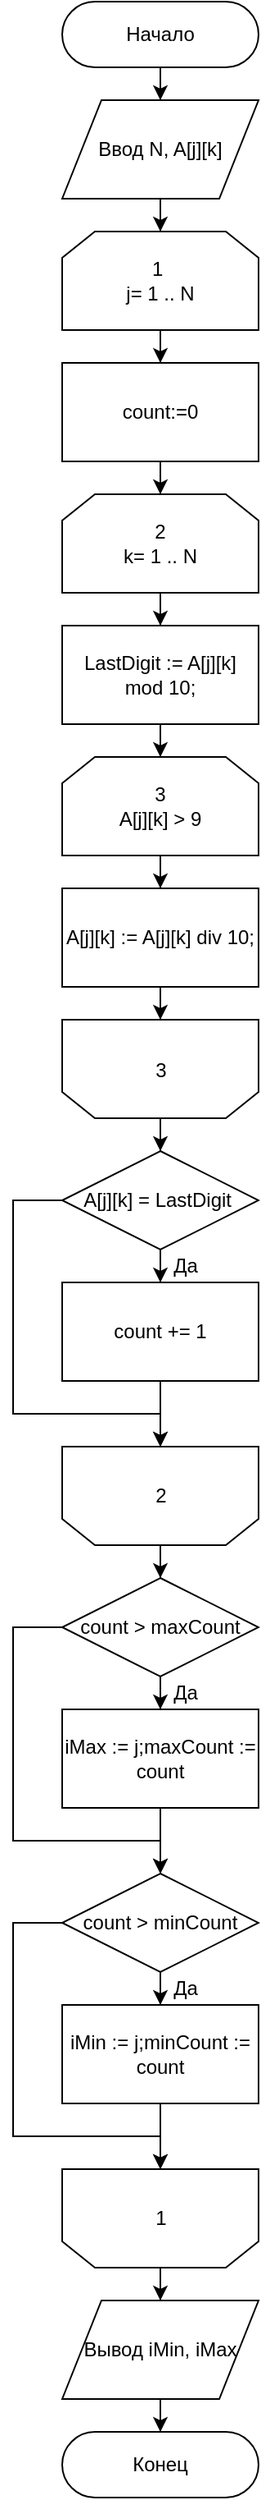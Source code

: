 <mxfile version="12.4.3" type="device" pages="1"><diagram id="rqieO92Bc8QhKkHwIaOr" name="Page-1"><mxGraphModel dx="1564" dy="1334" grid="1" gridSize="10" guides="1" tooltips="1" connect="1" arrows="1" fold="1" page="1" pageScale="1" pageWidth="826" pageHeight="1169" math="0" shadow="0"><root><mxCell id="0"/><mxCell id="1" parent="0"/><mxCell id="HPQVZLT-_fNwMl1_vdYO-49" style="edgeStyle=orthogonalEdgeStyle;rounded=0;orthogonalLoop=1;jettySize=auto;html=1;entryX=0.5;entryY=0;entryDx=0;entryDy=0;" edge="1" parent="1" source="HPQVZLT-_fNwMl1_vdYO-1" target="HPQVZLT-_fNwMl1_vdYO-3"><mxGeometry relative="1" as="geometry"/></mxCell><mxCell id="HPQVZLT-_fNwMl1_vdYO-1" value="Начало" style="rounded=1;whiteSpace=wrap;html=1;arcSize=50;" vertex="1" parent="1"><mxGeometry x="360" y="40" width="120" height="40" as="geometry"/></mxCell><mxCell id="HPQVZLT-_fNwMl1_vdYO-48" style="edgeStyle=orthogonalEdgeStyle;rounded=0;orthogonalLoop=1;jettySize=auto;html=1;entryX=0.5;entryY=0;entryDx=0;entryDy=0;" edge="1" parent="1" source="HPQVZLT-_fNwMl1_vdYO-3" target="HPQVZLT-_fNwMl1_vdYO-5"><mxGeometry relative="1" as="geometry"/></mxCell><mxCell id="HPQVZLT-_fNwMl1_vdYO-3" value="Ввод N, A[j][k]" style="shape=parallelogram;perimeter=parallelogramPerimeter;whiteSpace=wrap;html=1;" vertex="1" parent="1"><mxGeometry x="360" y="100" width="120" height="60" as="geometry"/></mxCell><mxCell id="HPQVZLT-_fNwMl1_vdYO-47" style="edgeStyle=orthogonalEdgeStyle;rounded=0;orthogonalLoop=1;jettySize=auto;html=1;entryX=0.5;entryY=0;entryDx=0;entryDy=0;" edge="1" parent="1" source="HPQVZLT-_fNwMl1_vdYO-5" target="HPQVZLT-_fNwMl1_vdYO-6"><mxGeometry relative="1" as="geometry"/></mxCell><mxCell id="HPQVZLT-_fNwMl1_vdYO-5" value="1&amp;nbsp;&lt;br&gt;j= 1 .. N" style="shape=loopLimit;whiteSpace=wrap;html=1;" vertex="1" parent="1"><mxGeometry x="360" y="180" width="120" height="60" as="geometry"/></mxCell><mxCell id="HPQVZLT-_fNwMl1_vdYO-46" style="edgeStyle=orthogonalEdgeStyle;rounded=0;orthogonalLoop=1;jettySize=auto;html=1;" edge="1" parent="1" source="HPQVZLT-_fNwMl1_vdYO-6" target="HPQVZLT-_fNwMl1_vdYO-7"><mxGeometry relative="1" as="geometry"/></mxCell><mxCell id="HPQVZLT-_fNwMl1_vdYO-6" value="count:=0" style="rounded=0;whiteSpace=wrap;html=1;" vertex="1" parent="1"><mxGeometry x="360" y="260" width="120" height="60" as="geometry"/></mxCell><mxCell id="HPQVZLT-_fNwMl1_vdYO-44" style="edgeStyle=orthogonalEdgeStyle;rounded=0;orthogonalLoop=1;jettySize=auto;html=1;entryX=0.5;entryY=0;entryDx=0;entryDy=0;" edge="1" parent="1" source="HPQVZLT-_fNwMl1_vdYO-7" target="HPQVZLT-_fNwMl1_vdYO-8"><mxGeometry relative="1" as="geometry"/></mxCell><mxCell id="HPQVZLT-_fNwMl1_vdYO-7" value="2&lt;br&gt;k= 1 .. N" style="shape=loopLimit;whiteSpace=wrap;html=1;" vertex="1" parent="1"><mxGeometry x="360" y="340" width="120" height="60" as="geometry"/></mxCell><mxCell id="HPQVZLT-_fNwMl1_vdYO-43" style="edgeStyle=orthogonalEdgeStyle;rounded=0;orthogonalLoop=1;jettySize=auto;html=1;" edge="1" parent="1" source="HPQVZLT-_fNwMl1_vdYO-8" target="HPQVZLT-_fNwMl1_vdYO-9"><mxGeometry relative="1" as="geometry"/></mxCell><mxCell id="HPQVZLT-_fNwMl1_vdYO-8" value="LastDigit := A[j][k] mod 10;" style="rounded=0;whiteSpace=wrap;html=1;" vertex="1" parent="1"><mxGeometry x="360" y="420" width="120" height="60" as="geometry"/></mxCell><mxCell id="HPQVZLT-_fNwMl1_vdYO-42" style="edgeStyle=orthogonalEdgeStyle;rounded=0;orthogonalLoop=1;jettySize=auto;html=1;entryX=0.5;entryY=0;entryDx=0;entryDy=0;" edge="1" parent="1" source="HPQVZLT-_fNwMl1_vdYO-9" target="HPQVZLT-_fNwMl1_vdYO-10"><mxGeometry relative="1" as="geometry"/></mxCell><mxCell id="HPQVZLT-_fNwMl1_vdYO-9" value="&lt;div&gt;&lt;span&gt;3&lt;/span&gt;&lt;/div&gt;A[j][k] &amp;gt; 9" style="shape=loopLimit;whiteSpace=wrap;html=1;align=center;" vertex="1" parent="1"><mxGeometry x="360" y="500" width="120" height="60" as="geometry"/></mxCell><mxCell id="HPQVZLT-_fNwMl1_vdYO-41" style="edgeStyle=orthogonalEdgeStyle;rounded=0;orthogonalLoop=1;jettySize=auto;html=1;entryX=0.5;entryY=1;entryDx=0;entryDy=0;" edge="1" parent="1" source="HPQVZLT-_fNwMl1_vdYO-10" target="HPQVZLT-_fNwMl1_vdYO-11"><mxGeometry relative="1" as="geometry"/></mxCell><mxCell id="HPQVZLT-_fNwMl1_vdYO-10" value="A[j][k] := A[j][k] div 10;" style="rounded=0;whiteSpace=wrap;html=1;" vertex="1" parent="1"><mxGeometry x="360" y="580" width="120" height="60" as="geometry"/></mxCell><mxCell id="HPQVZLT-_fNwMl1_vdYO-40" style="edgeStyle=orthogonalEdgeStyle;rounded=0;orthogonalLoop=1;jettySize=auto;html=1;entryX=0.5;entryY=0;entryDx=0;entryDy=0;" edge="1" parent="1" source="HPQVZLT-_fNwMl1_vdYO-11" target="HPQVZLT-_fNwMl1_vdYO-13"><mxGeometry relative="1" as="geometry"/></mxCell><mxCell id="HPQVZLT-_fNwMl1_vdYO-11" value="" style="shape=loopLimit;whiteSpace=wrap;html=1;rotation=-180;" vertex="1" parent="1"><mxGeometry x="360" y="660" width="120" height="60" as="geometry"/></mxCell><mxCell id="HPQVZLT-_fNwMl1_vdYO-12" value="&lt;span style=&quot;white-space: normal ; background-color: rgb(255 , 255 , 255)&quot;&gt;3&lt;/span&gt;" style="text;html=1;align=center;verticalAlign=middle;resizable=0;points=[];;autosize=1;" vertex="1" parent="1"><mxGeometry x="410" y="680.5" width="20" height="20" as="geometry"/></mxCell><mxCell id="HPQVZLT-_fNwMl1_vdYO-15" style="edgeStyle=orthogonalEdgeStyle;rounded=0;orthogonalLoop=1;jettySize=auto;html=1;entryX=0.5;entryY=0;entryDx=0;entryDy=0;" edge="1" parent="1" source="HPQVZLT-_fNwMl1_vdYO-13" target="HPQVZLT-_fNwMl1_vdYO-14"><mxGeometry relative="1" as="geometry"/></mxCell><mxCell id="HPQVZLT-_fNwMl1_vdYO-19" style="edgeStyle=orthogonalEdgeStyle;rounded=0;orthogonalLoop=1;jettySize=auto;html=1;entryX=0.5;entryY=1;entryDx=0;entryDy=0;" edge="1" parent="1" source="HPQVZLT-_fNwMl1_vdYO-13" target="HPQVZLT-_fNwMl1_vdYO-17"><mxGeometry relative="1" as="geometry"><mxPoint x="420" y="910" as="targetPoint"/><Array as="points"><mxPoint x="330" y="770"/><mxPoint x="330" y="900"/><mxPoint x="420" y="900"/></Array></mxGeometry></mxCell><mxCell id="HPQVZLT-_fNwMl1_vdYO-13" value="A[j][k] = LastDigit&amp;nbsp;" style="rhombus;whiteSpace=wrap;html=1;" vertex="1" parent="1"><mxGeometry x="360" y="740" width="120" height="60" as="geometry"/></mxCell><mxCell id="HPQVZLT-_fNwMl1_vdYO-21" style="edgeStyle=orthogonalEdgeStyle;rounded=0;orthogonalLoop=1;jettySize=auto;html=1;entryX=0.5;entryY=1;entryDx=0;entryDy=0;" edge="1" parent="1" source="HPQVZLT-_fNwMl1_vdYO-14" target="HPQVZLT-_fNwMl1_vdYO-17"><mxGeometry relative="1" as="geometry"/></mxCell><mxCell id="HPQVZLT-_fNwMl1_vdYO-14" value="&lt;span style=&quot;white-space: normal&quot;&gt;count += 1&lt;/span&gt;" style="rounded=0;whiteSpace=wrap;html=1;" vertex="1" parent="1"><mxGeometry x="360" y="820" width="120" height="60" as="geometry"/></mxCell><mxCell id="HPQVZLT-_fNwMl1_vdYO-16" value="Да" style="text;html=1;align=center;verticalAlign=middle;resizable=0;points=[];;autosize=1;" vertex="1" parent="1"><mxGeometry x="420" y="800" width="30" height="20" as="geometry"/></mxCell><mxCell id="HPQVZLT-_fNwMl1_vdYO-34" style="edgeStyle=orthogonalEdgeStyle;rounded=0;orthogonalLoop=1;jettySize=auto;html=1;entryX=0.5;entryY=0;entryDx=0;entryDy=0;" edge="1" parent="1" source="HPQVZLT-_fNwMl1_vdYO-17" target="HPQVZLT-_fNwMl1_vdYO-23"><mxGeometry relative="1" as="geometry"/></mxCell><mxCell id="HPQVZLT-_fNwMl1_vdYO-17" value="" style="shape=loopLimit;whiteSpace=wrap;html=1;rotation=-180;" vertex="1" parent="1"><mxGeometry x="360" y="920" width="120" height="60" as="geometry"/></mxCell><mxCell id="HPQVZLT-_fNwMl1_vdYO-18" value="2" style="text;html=1;align=center;verticalAlign=middle;resizable=0;points=[];;autosize=1;" vertex="1" parent="1"><mxGeometry x="410" y="940" width="20" height="20" as="geometry"/></mxCell><mxCell id="HPQVZLT-_fNwMl1_vdYO-22" style="edgeStyle=orthogonalEdgeStyle;rounded=0;orthogonalLoop=1;jettySize=auto;html=1;entryX=0.5;entryY=0;entryDx=0;entryDy=0;" edge="1" source="HPQVZLT-_fNwMl1_vdYO-23" target="HPQVZLT-_fNwMl1_vdYO-24" parent="1"><mxGeometry relative="1" as="geometry"/></mxCell><mxCell id="HPQVZLT-_fNwMl1_vdYO-23" value="count &amp;gt; maxCount" style="rhombus;whiteSpace=wrap;html=1;" vertex="1" parent="1"><mxGeometry x="360" y="1000" width="120" height="60" as="geometry"/></mxCell><mxCell id="HPQVZLT-_fNwMl1_vdYO-32" style="edgeStyle=orthogonalEdgeStyle;rounded=0;orthogonalLoop=1;jettySize=auto;html=1;entryX=0.5;entryY=0;entryDx=0;entryDy=0;" edge="1" parent="1" source="HPQVZLT-_fNwMl1_vdYO-24" target="HPQVZLT-_fNwMl1_vdYO-28"><mxGeometry relative="1" as="geometry"/></mxCell><mxCell id="HPQVZLT-_fNwMl1_vdYO-24" value="iMax := j;maxCount := count" style="rounded=0;whiteSpace=wrap;html=1;" vertex="1" parent="1"><mxGeometry x="360" y="1080" width="120" height="60" as="geometry"/></mxCell><mxCell id="HPQVZLT-_fNwMl1_vdYO-25" value="Да" style="text;html=1;align=center;verticalAlign=middle;resizable=0;points=[];;autosize=1;" vertex="1" parent="1"><mxGeometry x="420" y="1060" width="30" height="20" as="geometry"/></mxCell><mxCell id="HPQVZLT-_fNwMl1_vdYO-26" style="edgeStyle=orthogonalEdgeStyle;rounded=0;orthogonalLoop=1;jettySize=auto;html=1;entryX=0.5;entryY=1;entryDx=0;entryDy=0;" edge="1" source="HPQVZLT-_fNwMl1_vdYO-23" parent="1"><mxGeometry relative="1" as="geometry"><mxPoint x="420" y="1180" as="targetPoint"/><Array as="points"><mxPoint x="330" y="1030"/><mxPoint x="330" y="1160"/><mxPoint x="420" y="1160"/></Array></mxGeometry></mxCell><mxCell id="HPQVZLT-_fNwMl1_vdYO-27" style="edgeStyle=orthogonalEdgeStyle;rounded=0;orthogonalLoop=1;jettySize=auto;html=1;entryX=0.5;entryY=0;entryDx=0;entryDy=0;" edge="1" source="HPQVZLT-_fNwMl1_vdYO-28" target="HPQVZLT-_fNwMl1_vdYO-29" parent="1"><mxGeometry relative="1" as="geometry"/></mxCell><mxCell id="HPQVZLT-_fNwMl1_vdYO-28" value="count &amp;gt; minCount" style="rhombus;whiteSpace=wrap;html=1;" vertex="1" parent="1"><mxGeometry x="360" y="1180" width="120" height="60" as="geometry"/></mxCell><mxCell id="HPQVZLT-_fNwMl1_vdYO-37" style="edgeStyle=orthogonalEdgeStyle;rounded=0;orthogonalLoop=1;jettySize=auto;html=1;entryX=0.5;entryY=1;entryDx=0;entryDy=0;" edge="1" parent="1" source="HPQVZLT-_fNwMl1_vdYO-29" target="HPQVZLT-_fNwMl1_vdYO-35"><mxGeometry relative="1" as="geometry"/></mxCell><mxCell id="HPQVZLT-_fNwMl1_vdYO-29" value="iMin := j;minCount := count" style="rounded=0;whiteSpace=wrap;html=1;" vertex="1" parent="1"><mxGeometry x="360" y="1260" width="120" height="60" as="geometry"/></mxCell><mxCell id="HPQVZLT-_fNwMl1_vdYO-30" value="Да" style="text;html=1;align=center;verticalAlign=middle;resizable=0;points=[];;autosize=1;" vertex="1" parent="1"><mxGeometry x="420" y="1240" width="30" height="20" as="geometry"/></mxCell><mxCell id="HPQVZLT-_fNwMl1_vdYO-31" style="edgeStyle=orthogonalEdgeStyle;rounded=0;orthogonalLoop=1;jettySize=auto;html=1;entryX=0.5;entryY=1;entryDx=0;entryDy=0;" edge="1" source="HPQVZLT-_fNwMl1_vdYO-28" parent="1" target="HPQVZLT-_fNwMl1_vdYO-35"><mxGeometry relative="1" as="geometry"><mxPoint x="510" y="1330" as="targetPoint"/><Array as="points"><mxPoint x="330" y="1210"/><mxPoint x="330" y="1340"/><mxPoint x="420" y="1340"/></Array></mxGeometry></mxCell><mxCell id="HPQVZLT-_fNwMl1_vdYO-39" style="edgeStyle=orthogonalEdgeStyle;rounded=0;orthogonalLoop=1;jettySize=auto;html=1;entryX=0.5;entryY=0;entryDx=0;entryDy=0;" edge="1" parent="1" source="HPQVZLT-_fNwMl1_vdYO-35" target="HPQVZLT-_fNwMl1_vdYO-38"><mxGeometry relative="1" as="geometry"/></mxCell><mxCell id="HPQVZLT-_fNwMl1_vdYO-35" value="" style="shape=loopLimit;whiteSpace=wrap;html=1;rotation=-180;" vertex="1" parent="1"><mxGeometry x="360" y="1360" width="120" height="60" as="geometry"/></mxCell><mxCell id="HPQVZLT-_fNwMl1_vdYO-36" value="1" style="text;html=1;align=center;verticalAlign=middle;resizable=0;points=[];;autosize=1;" vertex="1" parent="1"><mxGeometry x="410" y="1380" width="20" height="20" as="geometry"/></mxCell><mxCell id="HPQVZLT-_fNwMl1_vdYO-51" style="edgeStyle=orthogonalEdgeStyle;rounded=0;orthogonalLoop=1;jettySize=auto;html=1;entryX=0.5;entryY=0;entryDx=0;entryDy=0;" edge="1" parent="1" source="HPQVZLT-_fNwMl1_vdYO-38" target="HPQVZLT-_fNwMl1_vdYO-50"><mxGeometry relative="1" as="geometry"/></mxCell><mxCell id="HPQVZLT-_fNwMl1_vdYO-38" value="Вывод iMin, iMax" style="shape=parallelogram;perimeter=parallelogramPerimeter;whiteSpace=wrap;html=1;" vertex="1" parent="1"><mxGeometry x="360" y="1440" width="120" height="60" as="geometry"/></mxCell><mxCell id="HPQVZLT-_fNwMl1_vdYO-50" value="Конец" style="rounded=1;whiteSpace=wrap;html=1;arcSize=50;" vertex="1" parent="1"><mxGeometry x="360" y="1520" width="120" height="40" as="geometry"/></mxCell></root></mxGraphModel></diagram></mxfile>